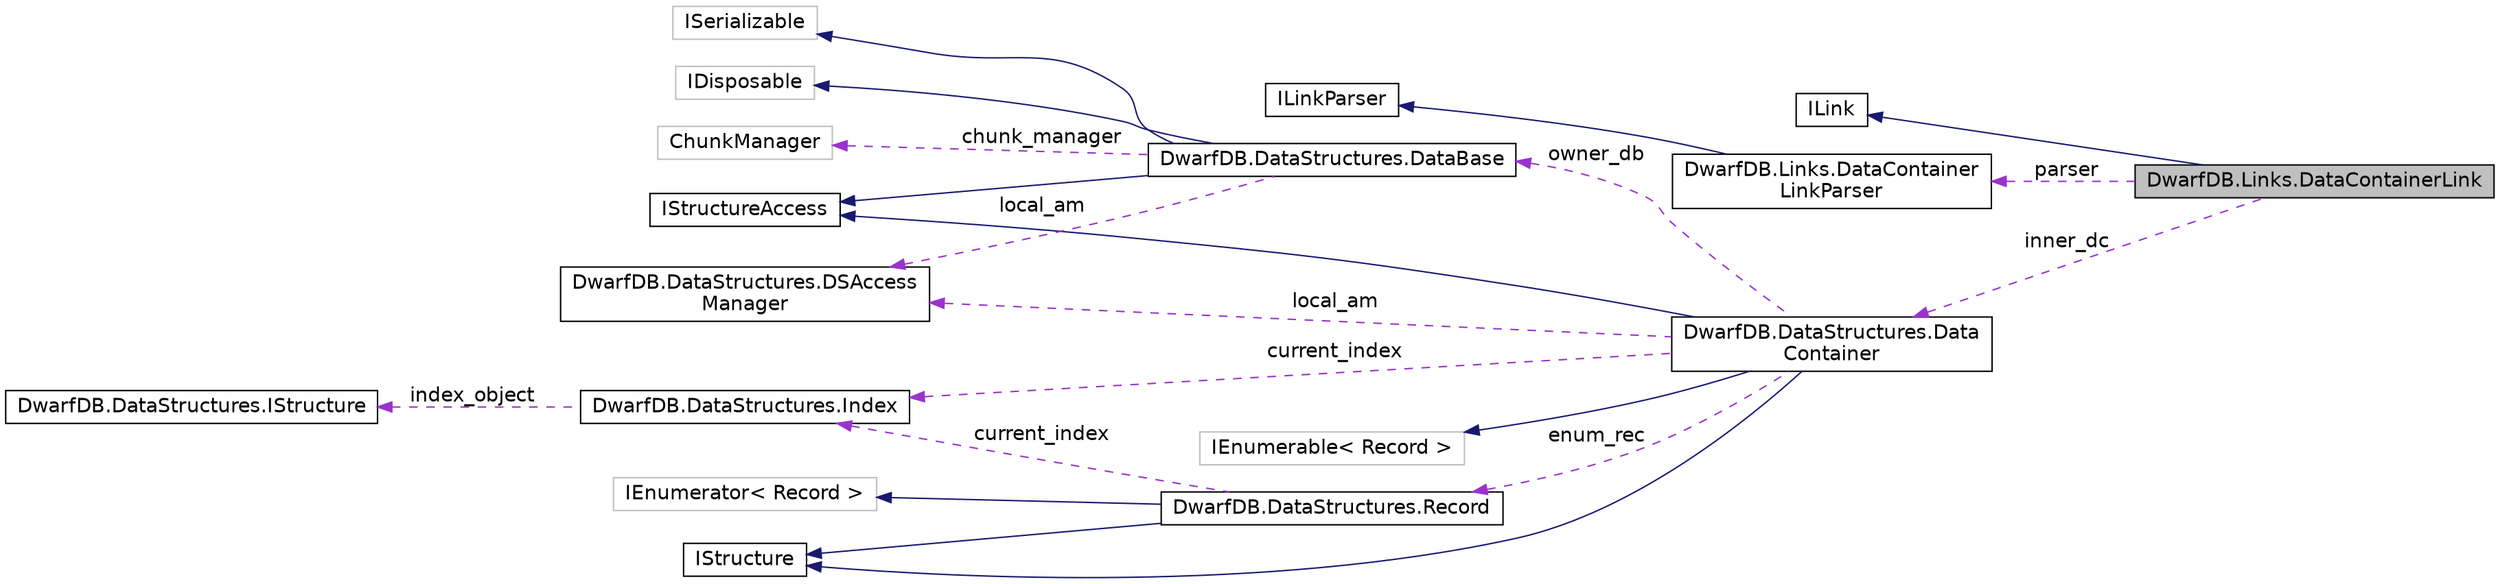digraph "DwarfDB.Links.DataContainerLink"
{
  edge [fontname="Helvetica",fontsize="14",labelfontname="Helvetica",labelfontsize="14"];
  node [fontname="Helvetica",fontsize="14",shape=record];
  rankdir="LR";
  Node1 [label="DwarfDB.Links.DataContainerLink",height=0.2,width=0.4,color="black", fillcolor="grey75", style="filled", fontcolor="black"];
  Node2 -> Node1 [dir="back",color="midnightblue",fontsize="14",style="solid",fontname="Helvetica"];
  Node2 [label="ILink",height=0.2,width=0.4,color="black", fillcolor="white", style="filled",URL="$d2/d8e/interface_dwarf_d_b_1_1_links_1_1_i_link.html",tooltip="An interface for DB link "];
  Node3 -> Node1 [dir="back",color="darkorchid3",fontsize="14",style="dashed",label=" parser" ,fontname="Helvetica"];
  Node3 [label="DwarfDB.Links.DataContainer\lLinkParser",height=0.2,width=0.4,color="black", fillcolor="white", style="filled",URL="$d6/d93/class_dwarf_d_b_1_1_links_1_1_data_container_link_parser.html",tooltip="A DC link parser Link: ip_address:db_name:dc_name "];
  Node4 -> Node3 [dir="back",color="midnightblue",fontsize="14",style="solid",fontname="Helvetica"];
  Node4 [label="ILinkParser",height=0.2,width=0.4,color="black", fillcolor="white", style="filled",URL="$d1/d5a/interface_dwarf_d_b_1_1_links_1_1_i_link_parser.html",tooltip="An interface for link parser "];
  Node5 -> Node1 [dir="back",color="darkorchid3",fontsize="14",style="dashed",label=" inner_dc" ,fontname="Helvetica"];
  Node5 [label="DwarfDB.DataStructures.Data\lContainer",height=0.2,width=0.4,color="black", fillcolor="white", style="filled",URL="$d0/dbb/class_dwarf_d_b_1_1_data_structures_1_1_data_container.html",tooltip="DataContainer is the base element of DwarfDB data structure "];
  Node6 -> Node5 [dir="back",color="midnightblue",fontsize="14",style="solid",fontname="Helvetica"];
  Node6 [label="IStructure",height=0.2,width=0.4,color="black", fillcolor="white", style="filled",URL="$d2/d8a/interface_dwarf_d_b_1_1_data_structures_1_1_i_structure.html",tooltip="An interface for DwarfDB data structures, such as: DataContainer and Record "];
  Node7 -> Node5 [dir="back",color="midnightblue",fontsize="14",style="solid",fontname="Helvetica"];
  Node7 [label="IEnumerable\< Record \>",height=0.2,width=0.4,color="grey75", fillcolor="white", style="filled"];
  Node8 -> Node5 [dir="back",color="midnightblue",fontsize="14",style="solid",fontname="Helvetica"];
  Node8 [label="IStructureAccess",height=0.2,width=0.4,color="black", fillcolor="white", style="filled",URL="$db/db1/interface_dwarf_d_b_1_1_data_structures_1_1_i_structure_access.html",tooltip="Description of IStructureAccess. "];
  Node9 -> Node5 [dir="back",color="darkorchid3",fontsize="14",style="dashed",label=" enum_rec" ,fontname="Helvetica"];
  Node9 [label="DwarfDB.DataStructures.Record",height=0.2,width=0.4,color="black", fillcolor="white", style="filled",URL="$d1/d31/class_dwarf_d_b_1_1_data_structures_1_1_record.html",tooltip="Record is the element of DataContainer "];
  Node6 -> Node9 [dir="back",color="midnightblue",fontsize="14",style="solid",fontname="Helvetica"];
  Node10 -> Node9 [dir="back",color="midnightblue",fontsize="14",style="solid",fontname="Helvetica"];
  Node10 [label="IEnumerator\< Record \>",height=0.2,width=0.4,color="grey75", fillcolor="white", style="filled"];
  Node11 -> Node9 [dir="back",color="darkorchid3",fontsize="14",style="dashed",label=" current_index" ,fontname="Helvetica"];
  Node11 [label="DwarfDB.DataStructures.Index",height=0.2,width=0.4,color="black", fillcolor="white", style="filled",URL="$db/d3d/class_dwarf_d_b_1_1_data_structures_1_1_index.html",tooltip="Index of data structure elements "];
  Node12 -> Node11 [dir="back",color="darkorchid3",fontsize="14",style="dashed",label=" index_object" ,fontname="Helvetica"];
  Node12 [label="DwarfDB.DataStructures.IStructure",height=0.2,width=0.4,color="black", fillcolor="white", style="filled",URL="$d2/d8a/interface_dwarf_d_b_1_1_data_structures_1_1_i_structure.html",tooltip="An interface for DwarfDB data structures, such as: DataContainer and Record "];
  Node13 -> Node5 [dir="back",color="darkorchid3",fontsize="14",style="dashed",label=" owner_db" ,fontname="Helvetica"];
  Node13 [label="DwarfDB.DataStructures.DataBase",height=0.2,width=0.4,color="black", fillcolor="white", style="filled",URL="$da/dfc/class_dwarf_d_b_1_1_data_structures_1_1_data_base.html",tooltip="A class for database object "];
  Node14 -> Node13 [dir="back",color="midnightblue",fontsize="14",style="solid",fontname="Helvetica"];
  Node14 [label="ISerializable",height=0.2,width=0.4,color="grey75", fillcolor="white", style="filled"];
  Node15 -> Node13 [dir="back",color="midnightblue",fontsize="14",style="solid",fontname="Helvetica"];
  Node15 [label="IDisposable",height=0.2,width=0.4,color="grey75", fillcolor="white", style="filled"];
  Node8 -> Node13 [dir="back",color="midnightblue",fontsize="14",style="solid",fontname="Helvetica"];
  Node16 -> Node13 [dir="back",color="darkorchid3",fontsize="14",style="dashed",label=" local_am" ,fontname="Helvetica"];
  Node16 [label="DwarfDB.DataStructures.DSAccess\lManager",height=0.2,width=0.4,color="black", fillcolor="white", style="filled",URL="$d3/d82/class_dwarf_d_b_1_1_data_structures_1_1_d_s_access_manager.html",tooltip="DataStructure access manager "];
  Node17 -> Node13 [dir="back",color="darkorchid3",fontsize="14",style="dashed",label=" chunk_manager" ,fontname="Helvetica"];
  Node17 [label="ChunkManager",height=0.2,width=0.4,color="grey75", fillcolor="white", style="filled"];
  Node16 -> Node5 [dir="back",color="darkorchid3",fontsize="14",style="dashed",label=" local_am" ,fontname="Helvetica"];
  Node11 -> Node5 [dir="back",color="darkorchid3",fontsize="14",style="dashed",label=" current_index" ,fontname="Helvetica"];
}
